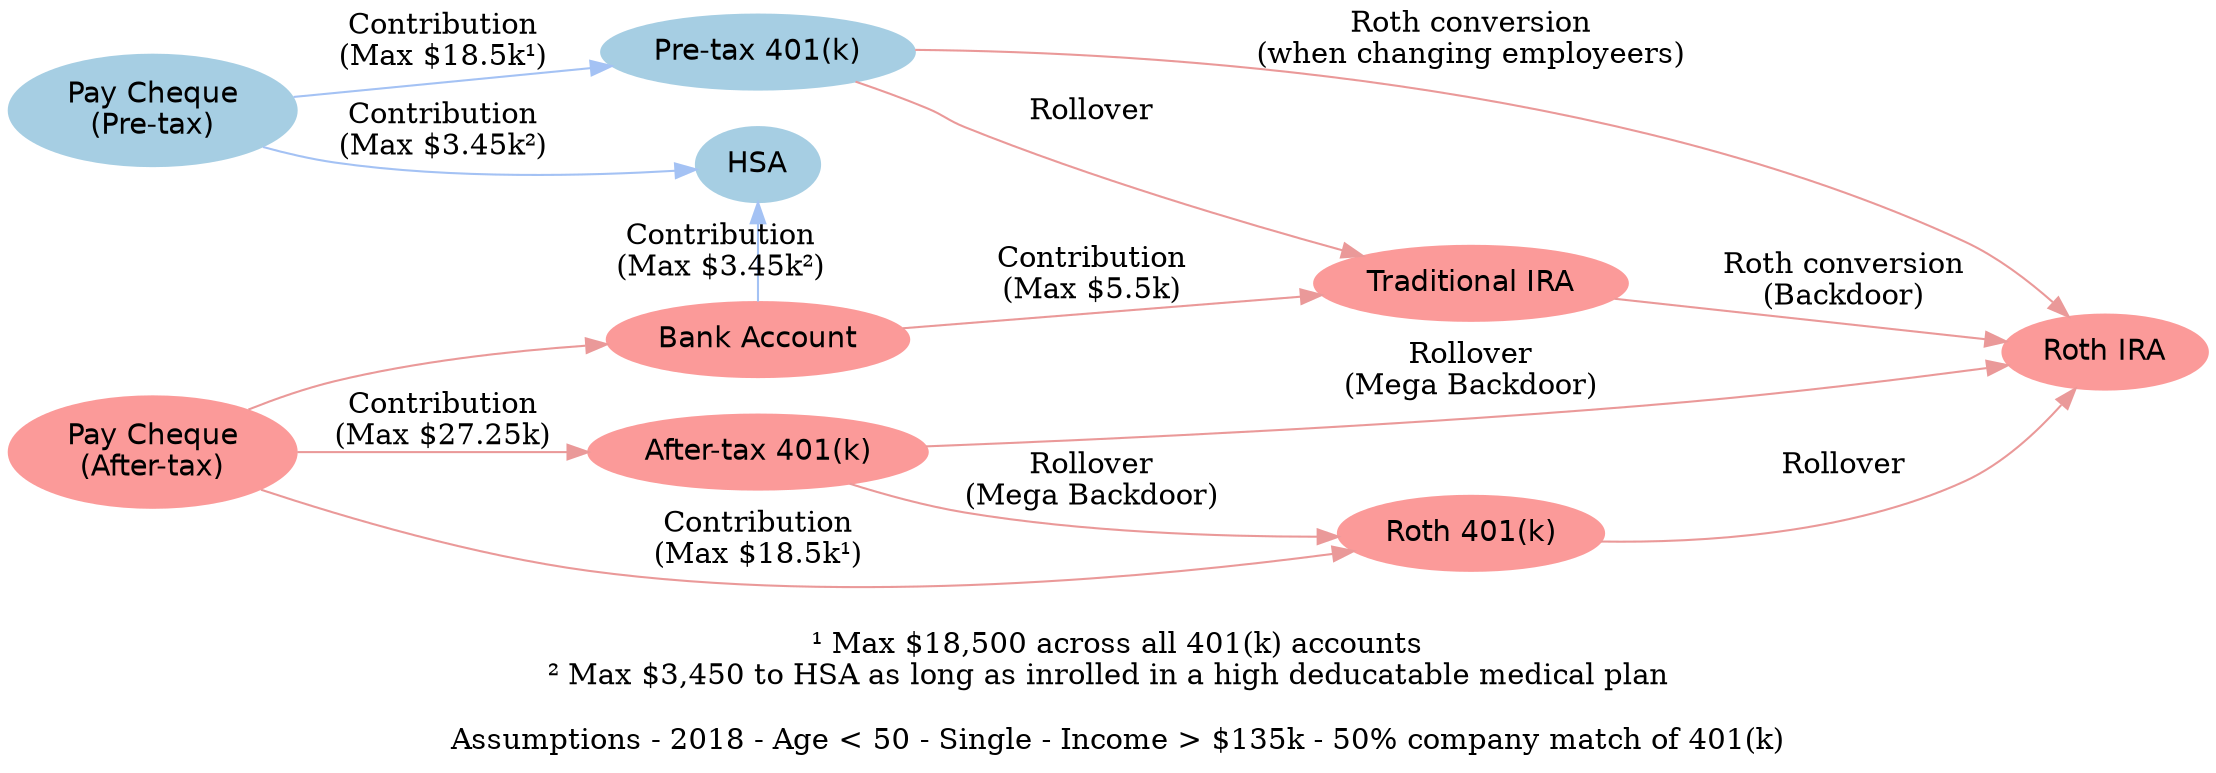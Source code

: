 digraph "401k" {
  rankdir=LR;
  label = "
  ¹ Max $18,500 across all 401(k) accounts\n² Max $3,450 to HSA as long as inrolled in a high deducatable medical plan\n
  Assumptions - 2018 - Age < 50 - Single - Income > $135k - 50% company match of 401(k)";

  node[style=filled, fontname="Helvetica", colorscheme="paired10"];

/*
  subgraph cluster_legend {
        graph[style=dotted, label="Legend"];

        c1[color=1, label="Pre-tax account\n(Tax has not been paid)"];

        c2[color=5, label="After-tax account\n(Tax has been paid)"];

        c3_a[color=1, label=""];
        c3_b[color=5, label=""];
        c3_a->c3_b [label="Pay taxes", color="#ea9999"];
        
        c4_a[color=5, label=""];
        c4_b[color=1, label=""];
        c4_a->c4_b [label="Deduct taxes", color="#a4c2f4"];

        { rank=source; c1 c2 }
  }
*/
//I'd separate "Traditional IRA" into "deductible Traditional IRA" and "non-deductible Traditional IRA", and move the Pre-tax 401(k) rollover to point to the "deductible Traditional IRA" (which can have a Roth Conversion (Pay Taxes) arrow from it to Roth IRA) and the Bank Account (After-tax) to point ot the "non-deductible Traditional IRA" (which can keep the Roth Conversion (Backdoor) arrow to Roth IRA). 

  "Pay Cheque\n(Pre-tax)"    [ color=1 ]
  "HSA"                      [ color=1 ]
  "Pre-tax 401(k)"           [ color=1 ]

  "Pay Cheque\n(After-tax)"  [ color=5 ]
  "Bank Account"             [ color=5 ]
  "After-tax 401(k)"         [ color=5 ]
  "Traditional IRA"          [ color=5 ]
  "Roth IRA"                 [ color=5 ]
  "Roth 401(k)"              [ color=5 ]

  "Pay Cheque\n(Pre-tax)" -> "Pre-tax 401(k)"     [ label = "Contribution\n(Max $18.5k¹)", color="#a4c2f4" ];

  "Pay Cheque\n(After-tax)" -> "Roth 401(k)"      [ label = "Contribution\n(Max $18.5k¹)", color="#ea9999" ];
  "Pay Cheque\n(After-tax)" -> "After-tax 401(k)" [ label = "Contribution\n(Max $27.25k)", color="#ea9999" ];

  "Pay Cheque\n(After-tax)" -> "Bank Account"     [ color="#ea9999" ];

  "Bank Account" -> "Traditional IRA"   [ label = "Contribution\n(Max $5.5k)", color="#ea9999" ];

  "Pay Cheque\n(Pre-tax)" -> "HSA"      [ label = "Contribution\n(Max $3.45k²)", color="#a4c2f4" ];
  "Bank Account" -> "HSA"               [ label = "Contribution\n(Max $3.45k²)", color="#a4c2f4", constraint="false" ];


  "Pre-tax 401(k)" -> "Roth IRA"        [ label = "Roth conversion\n(when changing employeers)", color="#ea9999" ];
  "Pre-tax 401(k)" -> "Traditional IRA" [ label = "Rollover", color="#ea9999" ];
  
  "Traditional IRA" -> "Roth IRA"       [ label = "Roth conversion\n(Backdoor)", color="#ea9999" ];

  "After-tax 401(k)" -> "Roth 401(k)"   [ label = "Rollover\n(Mega Backdoor)", color="#ea9999" ];
  "After-tax 401(k)" -> "Roth IRA"      [ label = "Rollover\n(Mega Backdoor)", color="#ea9999" ];

  "Roth 401(k)" -> "Roth IRA"           [ label = "Rollover", color="#ea9999" ];


}
